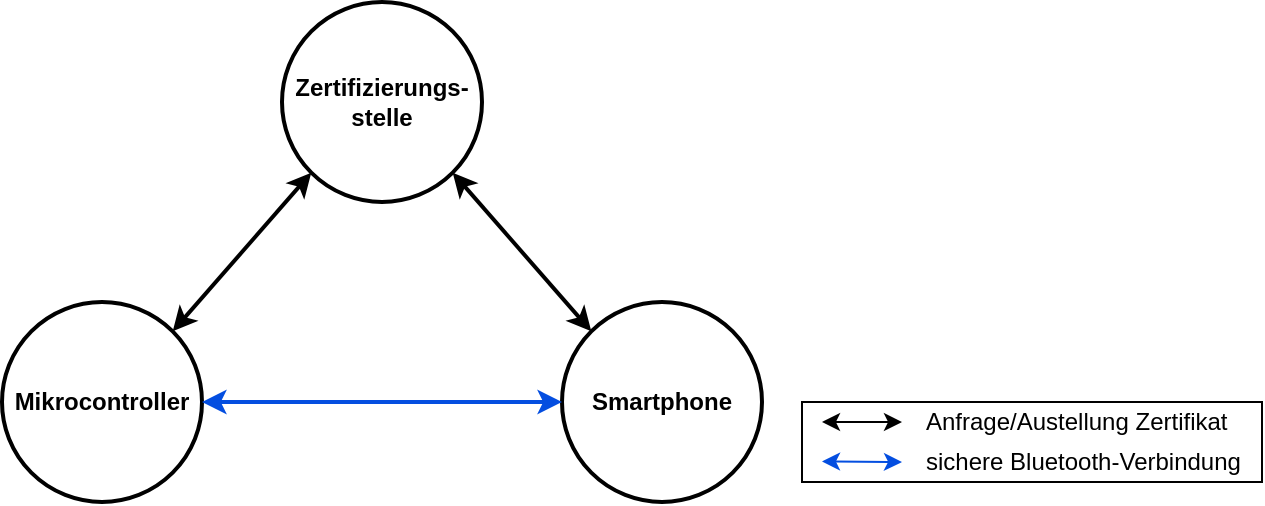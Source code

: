 <mxfile version="14.6.13" type="device"><diagram id="gc_Jzuw8t2QHFFhcdPiH" name="Page-1"><mxGraphModel dx="1185" dy="688" grid="1" gridSize="10" guides="1" tooltips="1" connect="1" arrows="1" fold="1" page="1" pageScale="1" pageWidth="650" pageHeight="270" math="0" shadow="0"><root><mxCell id="0"/><mxCell id="1" parent="0"/><mxCell id="Y2PVyIXh_zBO3p8EXqhJ-11" value="" style="rounded=0;whiteSpace=wrap;html=1;strokeWidth=1;" parent="1" vertex="1"><mxGeometry x="410" y="210" width="230" height="40" as="geometry"/></mxCell><mxCell id="Y2PVyIXh_zBO3p8EXqhJ-2" value="Zertifizierungs-stelle" style="ellipse;whiteSpace=wrap;html=1;aspect=fixed;strokeWidth=2;fontStyle=1" parent="1" vertex="1"><mxGeometry x="150" y="10" width="100" height="100" as="geometry"/></mxCell><mxCell id="Y2PVyIXh_zBO3p8EXqhJ-4" value="Mikrocontroller" style="ellipse;whiteSpace=wrap;html=1;aspect=fixed;fontStyle=1;strokeWidth=2;" parent="1" vertex="1"><mxGeometry x="10" y="160" width="100" height="100" as="geometry"/></mxCell><mxCell id="Y2PVyIXh_zBO3p8EXqhJ-5" value="Smartphone" style="ellipse;whiteSpace=wrap;html=1;aspect=fixed;fontStyle=1;strokeWidth=2;" parent="1" vertex="1"><mxGeometry x="290" y="160" width="100" height="100" as="geometry"/></mxCell><mxCell id="Y2PVyIXh_zBO3p8EXqhJ-6" value="" style="endArrow=classic;startArrow=classic;html=1;exitX=1;exitY=0.5;exitDx=0;exitDy=0;entryX=0;entryY=0.5;entryDx=0;entryDy=0;fillColor=#fa6800;strokeWidth=2;strokeColor=#044EE0;" parent="1" source="Y2PVyIXh_zBO3p8EXqhJ-4" target="Y2PVyIXh_zBO3p8EXqhJ-5" edge="1"><mxGeometry width="50" height="50" relative="1" as="geometry"><mxPoint x="250" y="170" as="sourcePoint"/><mxPoint x="300" y="120" as="targetPoint"/></mxGeometry></mxCell><mxCell id="Y2PVyIXh_zBO3p8EXqhJ-7" value="" style="endArrow=classic;startArrow=classic;html=1;exitX=1;exitY=0;exitDx=0;exitDy=0;entryX=0;entryY=1;entryDx=0;entryDy=0;strokeWidth=2;" parent="1" source="Y2PVyIXh_zBO3p8EXqhJ-4" target="Y2PVyIXh_zBO3p8EXqhJ-2" edge="1"><mxGeometry width="50" height="50" relative="1" as="geometry"><mxPoint x="80.0" y="140" as="sourcePoint"/><mxPoint x="166" y="120" as="targetPoint"/></mxGeometry></mxCell><mxCell id="Y2PVyIXh_zBO3p8EXqhJ-8" value="" style="endArrow=classic;startArrow=classic;html=1;exitX=0;exitY=0;exitDx=0;exitDy=0;entryX=1;entryY=1;entryDx=0;entryDy=0;strokeWidth=2;" parent="1" source="Y2PVyIXh_zBO3p8EXqhJ-5" target="Y2PVyIXh_zBO3p8EXqhJ-2" edge="1"><mxGeometry width="50" height="50" relative="1" as="geometry"><mxPoint x="105.355" y="184.645" as="sourcePoint"/><mxPoint x="235" y="85" as="targetPoint"/></mxGeometry></mxCell><mxCell id="Y2PVyIXh_zBO3p8EXqhJ-9" value="" style="endArrow=classic;startArrow=classic;html=1;exitX=1;exitY=0.5;exitDx=0;exitDy=0;fillColor=#fa6800;strokeWidth=1;strokeColor=#044EE0;" parent="1" edge="1"><mxGeometry width="50" height="50" relative="1" as="geometry"><mxPoint x="420" y="239.71" as="sourcePoint"/><mxPoint x="460" y="240" as="targetPoint"/></mxGeometry></mxCell><mxCell id="Y2PVyIXh_zBO3p8EXqhJ-10" value="" style="endArrow=classic;startArrow=classic;html=1;exitX=1;exitY=0.5;exitDx=0;exitDy=0;fillColor=#fa6800;strokeWidth=1;" parent="1" edge="1"><mxGeometry width="50" height="50" relative="1" as="geometry"><mxPoint x="420" y="220.0" as="sourcePoint"/><mxPoint x="460" y="220" as="targetPoint"/></mxGeometry></mxCell><mxCell id="Y2PVyIXh_zBO3p8EXqhJ-13" value="&lt;font style=&quot;font-size: 12px&quot;&gt;Anfrage/Austellung Zertifikat&lt;/font&gt;" style="text;html=1;strokeColor=none;fillColor=none;align=left;verticalAlign=middle;whiteSpace=wrap;rounded=0;" parent="1" vertex="1"><mxGeometry x="470" y="210" width="160" height="20" as="geometry"/></mxCell><mxCell id="Y2PVyIXh_zBO3p8EXqhJ-14" value="&lt;font style=&quot;font-size: 12px&quot;&gt;sichere Bluetooth-Verbindung&lt;/font&gt;" style="text;html=1;strokeColor=none;fillColor=none;align=left;verticalAlign=middle;whiteSpace=wrap;rounded=0;" parent="1" vertex="1"><mxGeometry x="470" y="230" width="160" height="20" as="geometry"/></mxCell></root></mxGraphModel></diagram></mxfile>